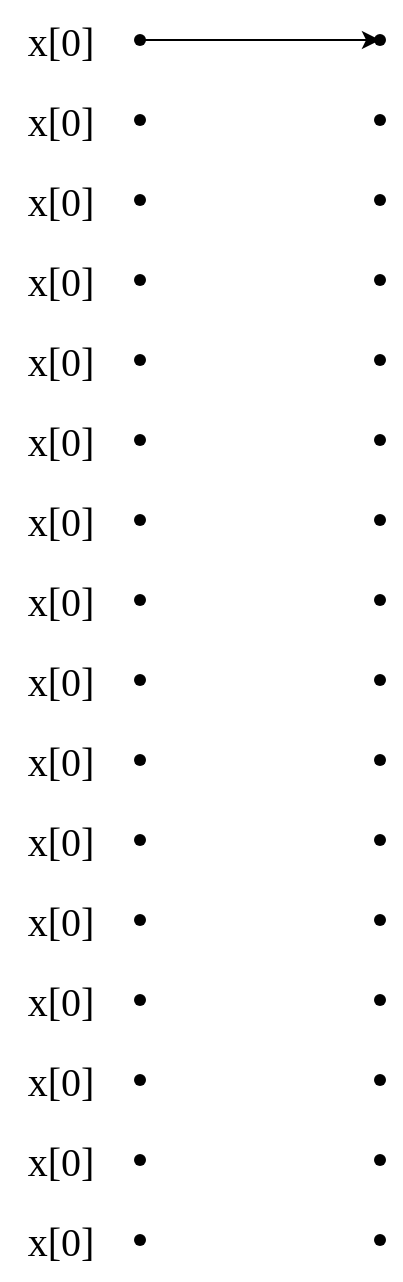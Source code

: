 <mxfile version="22.1.17" type="github">
  <diagram name="第 1 页" id="PlQmYlYMFUsXhehJsfZC">
    <mxGraphModel dx="1434" dy="746" grid="1" gridSize="10" guides="1" tooltips="1" connect="1" arrows="1" fold="1" page="1" pageScale="1" pageWidth="827" pageHeight="1169" math="0" shadow="0">
      <root>
        <mxCell id="0" />
        <mxCell id="1" parent="0" />
        <mxCell id="Fbb4tmbp8fCs58sTuZUb-35" style="edgeStyle=orthogonalEdgeStyle;rounded=0;orthogonalLoop=1;jettySize=auto;html=1;" edge="1" parent="1" source="Fbb4tmbp8fCs58sTuZUb-1" target="Fbb4tmbp8fCs58sTuZUb-17">
          <mxGeometry relative="1" as="geometry" />
        </mxCell>
        <mxCell id="Fbb4tmbp8fCs58sTuZUb-1" value="" style="shape=waypoint;sketch=0;size=6;pointerEvents=1;points=[];fillColor=none;resizable=0;rotatable=0;perimeter=centerPerimeter;snapToPoint=1;" vertex="1" parent="1">
          <mxGeometry x="190" y="110" width="20" height="20" as="geometry" />
        </mxCell>
        <mxCell id="Fbb4tmbp8fCs58sTuZUb-2" value="" style="shape=waypoint;sketch=0;size=6;pointerEvents=1;points=[];fillColor=none;resizable=0;rotatable=0;perimeter=centerPerimeter;snapToPoint=1;" vertex="1" parent="1">
          <mxGeometry x="190" y="230" width="20" height="20" as="geometry" />
        </mxCell>
        <mxCell id="Fbb4tmbp8fCs58sTuZUb-3" value="" style="shape=waypoint;sketch=0;size=6;pointerEvents=1;points=[];fillColor=none;resizable=0;rotatable=0;perimeter=centerPerimeter;snapToPoint=1;" vertex="1" parent="1">
          <mxGeometry x="190" y="190" width="20" height="20" as="geometry" />
        </mxCell>
        <mxCell id="Fbb4tmbp8fCs58sTuZUb-4" value="" style="shape=waypoint;sketch=0;size=6;pointerEvents=1;points=[];fillColor=none;resizable=0;rotatable=0;perimeter=centerPerimeter;snapToPoint=1;" vertex="1" parent="1">
          <mxGeometry x="190" y="150" width="20" height="20" as="geometry" />
        </mxCell>
        <mxCell id="Fbb4tmbp8fCs58sTuZUb-5" value="" style="shape=waypoint;sketch=0;size=6;pointerEvents=1;points=[];fillColor=none;resizable=0;rotatable=0;perimeter=centerPerimeter;snapToPoint=1;" vertex="1" parent="1">
          <mxGeometry x="190" y="270" width="20" height="20" as="geometry" />
        </mxCell>
        <mxCell id="Fbb4tmbp8fCs58sTuZUb-6" value="" style="shape=waypoint;sketch=0;size=6;pointerEvents=1;points=[];fillColor=none;resizable=0;rotatable=0;perimeter=centerPerimeter;snapToPoint=1;" vertex="1" parent="1">
          <mxGeometry x="190" y="390" width="20" height="20" as="geometry" />
        </mxCell>
        <mxCell id="Fbb4tmbp8fCs58sTuZUb-7" value="" style="shape=waypoint;sketch=0;size=6;pointerEvents=1;points=[];fillColor=none;resizable=0;rotatable=0;perimeter=centerPerimeter;snapToPoint=1;" vertex="1" parent="1">
          <mxGeometry x="190" y="350" width="20" height="20" as="geometry" />
        </mxCell>
        <mxCell id="Fbb4tmbp8fCs58sTuZUb-8" value="" style="shape=waypoint;sketch=0;size=6;pointerEvents=1;points=[];fillColor=none;resizable=0;rotatable=0;perimeter=centerPerimeter;snapToPoint=1;" vertex="1" parent="1">
          <mxGeometry x="190" y="310" width="20" height="20" as="geometry" />
        </mxCell>
        <mxCell id="Fbb4tmbp8fCs58sTuZUb-9" value="" style="shape=waypoint;sketch=0;size=6;pointerEvents=1;points=[];fillColor=none;resizable=0;rotatable=0;perimeter=centerPerimeter;snapToPoint=1;" vertex="1" parent="1">
          <mxGeometry x="190" y="430" width="20" height="20" as="geometry" />
        </mxCell>
        <mxCell id="Fbb4tmbp8fCs58sTuZUb-10" value="" style="shape=waypoint;sketch=0;size=6;pointerEvents=1;points=[];fillColor=none;resizable=0;rotatable=0;perimeter=centerPerimeter;snapToPoint=1;" vertex="1" parent="1">
          <mxGeometry x="190" y="550" width="20" height="20" as="geometry" />
        </mxCell>
        <mxCell id="Fbb4tmbp8fCs58sTuZUb-11" value="" style="shape=waypoint;sketch=0;size=6;pointerEvents=1;points=[];fillColor=none;resizable=0;rotatable=0;perimeter=centerPerimeter;snapToPoint=1;" vertex="1" parent="1">
          <mxGeometry x="190" y="510" width="20" height="20" as="geometry" />
        </mxCell>
        <mxCell id="Fbb4tmbp8fCs58sTuZUb-12" value="" style="shape=waypoint;sketch=0;size=6;pointerEvents=1;points=[];fillColor=none;resizable=0;rotatable=0;perimeter=centerPerimeter;snapToPoint=1;" vertex="1" parent="1">
          <mxGeometry x="190" y="470" width="20" height="20" as="geometry" />
        </mxCell>
        <mxCell id="Fbb4tmbp8fCs58sTuZUb-13" value="" style="shape=waypoint;sketch=0;size=6;pointerEvents=1;points=[];fillColor=none;resizable=0;rotatable=0;perimeter=centerPerimeter;snapToPoint=1;" vertex="1" parent="1">
          <mxGeometry x="190" y="590" width="20" height="20" as="geometry" />
        </mxCell>
        <mxCell id="Fbb4tmbp8fCs58sTuZUb-14" value="" style="shape=waypoint;sketch=0;size=6;pointerEvents=1;points=[];fillColor=none;resizable=0;rotatable=0;perimeter=centerPerimeter;snapToPoint=1;" vertex="1" parent="1">
          <mxGeometry x="190" y="710" width="20" height="20" as="geometry" />
        </mxCell>
        <mxCell id="Fbb4tmbp8fCs58sTuZUb-15" value="" style="shape=waypoint;sketch=0;size=6;pointerEvents=1;points=[];fillColor=none;resizable=0;rotatable=0;perimeter=centerPerimeter;snapToPoint=1;" vertex="1" parent="1">
          <mxGeometry x="190" y="670" width="20" height="20" as="geometry" />
        </mxCell>
        <mxCell id="Fbb4tmbp8fCs58sTuZUb-16" value="" style="shape=waypoint;sketch=0;size=6;pointerEvents=1;points=[];fillColor=none;resizable=0;rotatable=0;perimeter=centerPerimeter;snapToPoint=1;" vertex="1" parent="1">
          <mxGeometry x="190" y="630" width="20" height="20" as="geometry" />
        </mxCell>
        <mxCell id="Fbb4tmbp8fCs58sTuZUb-17" value="" style="shape=waypoint;sketch=0;size=6;pointerEvents=1;points=[];fillColor=none;resizable=0;rotatable=0;perimeter=centerPerimeter;snapToPoint=1;" vertex="1" parent="1">
          <mxGeometry x="310" y="110" width="20" height="20" as="geometry" />
        </mxCell>
        <mxCell id="Fbb4tmbp8fCs58sTuZUb-18" value="" style="shape=waypoint;sketch=0;size=6;pointerEvents=1;points=[];fillColor=none;resizable=0;rotatable=0;perimeter=centerPerimeter;snapToPoint=1;" vertex="1" parent="1">
          <mxGeometry x="310" y="230" width="20" height="20" as="geometry" />
        </mxCell>
        <mxCell id="Fbb4tmbp8fCs58sTuZUb-19" value="" style="shape=waypoint;sketch=0;size=6;pointerEvents=1;points=[];fillColor=none;resizable=0;rotatable=0;perimeter=centerPerimeter;snapToPoint=1;" vertex="1" parent="1">
          <mxGeometry x="310" y="190" width="20" height="20" as="geometry" />
        </mxCell>
        <mxCell id="Fbb4tmbp8fCs58sTuZUb-20" value="" style="shape=waypoint;sketch=0;size=6;pointerEvents=1;points=[];fillColor=none;resizable=0;rotatable=0;perimeter=centerPerimeter;snapToPoint=1;" vertex="1" parent="1">
          <mxGeometry x="310" y="150" width="20" height="20" as="geometry" />
        </mxCell>
        <mxCell id="Fbb4tmbp8fCs58sTuZUb-21" value="" style="shape=waypoint;sketch=0;size=6;pointerEvents=1;points=[];fillColor=none;resizable=0;rotatable=0;perimeter=centerPerimeter;snapToPoint=1;" vertex="1" parent="1">
          <mxGeometry x="310" y="270" width="20" height="20" as="geometry" />
        </mxCell>
        <mxCell id="Fbb4tmbp8fCs58sTuZUb-22" value="" style="shape=waypoint;sketch=0;size=6;pointerEvents=1;points=[];fillColor=none;resizable=0;rotatable=0;perimeter=centerPerimeter;snapToPoint=1;" vertex="1" parent="1">
          <mxGeometry x="310" y="390" width="20" height="20" as="geometry" />
        </mxCell>
        <mxCell id="Fbb4tmbp8fCs58sTuZUb-23" value="" style="shape=waypoint;sketch=0;size=6;pointerEvents=1;points=[];fillColor=none;resizable=0;rotatable=0;perimeter=centerPerimeter;snapToPoint=1;" vertex="1" parent="1">
          <mxGeometry x="310" y="350" width="20" height="20" as="geometry" />
        </mxCell>
        <mxCell id="Fbb4tmbp8fCs58sTuZUb-24" value="" style="shape=waypoint;sketch=0;size=6;pointerEvents=1;points=[];fillColor=none;resizable=0;rotatable=0;perimeter=centerPerimeter;snapToPoint=1;" vertex="1" parent="1">
          <mxGeometry x="310" y="310" width="20" height="20" as="geometry" />
        </mxCell>
        <mxCell id="Fbb4tmbp8fCs58sTuZUb-25" value="" style="shape=waypoint;sketch=0;size=6;pointerEvents=1;points=[];fillColor=none;resizable=0;rotatable=0;perimeter=centerPerimeter;snapToPoint=1;" vertex="1" parent="1">
          <mxGeometry x="310" y="430" width="20" height="20" as="geometry" />
        </mxCell>
        <mxCell id="Fbb4tmbp8fCs58sTuZUb-26" value="" style="shape=waypoint;sketch=0;size=6;pointerEvents=1;points=[];fillColor=none;resizable=0;rotatable=0;perimeter=centerPerimeter;snapToPoint=1;" vertex="1" parent="1">
          <mxGeometry x="310" y="550" width="20" height="20" as="geometry" />
        </mxCell>
        <mxCell id="Fbb4tmbp8fCs58sTuZUb-27" value="" style="shape=waypoint;sketch=0;size=6;pointerEvents=1;points=[];fillColor=none;resizable=0;rotatable=0;perimeter=centerPerimeter;snapToPoint=1;" vertex="1" parent="1">
          <mxGeometry x="310" y="510" width="20" height="20" as="geometry" />
        </mxCell>
        <mxCell id="Fbb4tmbp8fCs58sTuZUb-28" value="" style="shape=waypoint;sketch=0;size=6;pointerEvents=1;points=[];fillColor=none;resizable=0;rotatable=0;perimeter=centerPerimeter;snapToPoint=1;" vertex="1" parent="1">
          <mxGeometry x="310" y="470" width="20" height="20" as="geometry" />
        </mxCell>
        <mxCell id="Fbb4tmbp8fCs58sTuZUb-29" value="" style="shape=waypoint;sketch=0;size=6;pointerEvents=1;points=[];fillColor=none;resizable=0;rotatable=0;perimeter=centerPerimeter;snapToPoint=1;" vertex="1" parent="1">
          <mxGeometry x="310" y="590" width="20" height="20" as="geometry" />
        </mxCell>
        <mxCell id="Fbb4tmbp8fCs58sTuZUb-30" value="" style="shape=waypoint;sketch=0;size=6;pointerEvents=1;points=[];fillColor=none;resizable=0;rotatable=0;perimeter=centerPerimeter;snapToPoint=1;" vertex="1" parent="1">
          <mxGeometry x="310" y="710" width="20" height="20" as="geometry" />
        </mxCell>
        <mxCell id="Fbb4tmbp8fCs58sTuZUb-31" value="" style="shape=waypoint;sketch=0;size=6;pointerEvents=1;points=[];fillColor=none;resizable=0;rotatable=0;perimeter=centerPerimeter;snapToPoint=1;" vertex="1" parent="1">
          <mxGeometry x="310" y="670" width="20" height="20" as="geometry" />
        </mxCell>
        <mxCell id="Fbb4tmbp8fCs58sTuZUb-32" value="" style="shape=waypoint;sketch=0;size=6;pointerEvents=1;points=[];fillColor=none;resizable=0;rotatable=0;perimeter=centerPerimeter;snapToPoint=1;" vertex="1" parent="1">
          <mxGeometry x="310" y="630" width="20" height="20" as="geometry" />
        </mxCell>
        <mxCell id="Fbb4tmbp8fCs58sTuZUb-36" value="&lt;font style=&quot;font-size: 20px;&quot; face=&quot;Times New Roman&quot;&gt;x[0]&lt;/font&gt;" style="text;html=1;align=center;verticalAlign=middle;resizable=0;points=[];autosize=1;strokeColor=none;fillColor=none;" vertex="1" parent="1">
          <mxGeometry x="130" y="100" width="60" height="40" as="geometry" />
        </mxCell>
        <mxCell id="Fbb4tmbp8fCs58sTuZUb-37" value="&lt;font style=&quot;font-size: 20px;&quot; face=&quot;Times New Roman&quot;&gt;x[0]&lt;/font&gt;" style="text;html=1;align=center;verticalAlign=middle;resizable=0;points=[];autosize=1;strokeColor=none;fillColor=none;" vertex="1" parent="1">
          <mxGeometry x="130" y="140" width="60" height="40" as="geometry" />
        </mxCell>
        <mxCell id="Fbb4tmbp8fCs58sTuZUb-38" value="&lt;font style=&quot;font-size: 20px;&quot; face=&quot;Times New Roman&quot;&gt;x[0]&lt;/font&gt;" style="text;html=1;align=center;verticalAlign=middle;resizable=0;points=[];autosize=1;strokeColor=none;fillColor=none;" vertex="1" parent="1">
          <mxGeometry x="130" y="180" width="60" height="40" as="geometry" />
        </mxCell>
        <mxCell id="Fbb4tmbp8fCs58sTuZUb-39" value="&lt;font style=&quot;font-size: 20px;&quot; face=&quot;Times New Roman&quot;&gt;x[0]&lt;/font&gt;" style="text;html=1;align=center;verticalAlign=middle;resizable=0;points=[];autosize=1;strokeColor=none;fillColor=none;" vertex="1" parent="1">
          <mxGeometry x="130" y="220" width="60" height="40" as="geometry" />
        </mxCell>
        <mxCell id="Fbb4tmbp8fCs58sTuZUb-40" value="&lt;font style=&quot;font-size: 20px;&quot; face=&quot;Times New Roman&quot;&gt;x[0]&lt;/font&gt;" style="text;html=1;align=center;verticalAlign=middle;resizable=0;points=[];autosize=1;strokeColor=none;fillColor=none;" vertex="1" parent="1">
          <mxGeometry x="130" y="260" width="60" height="40" as="geometry" />
        </mxCell>
        <mxCell id="Fbb4tmbp8fCs58sTuZUb-41" value="&lt;font style=&quot;font-size: 20px;&quot; face=&quot;Times New Roman&quot;&gt;x[0]&lt;/font&gt;" style="text;html=1;align=center;verticalAlign=middle;resizable=0;points=[];autosize=1;strokeColor=none;fillColor=none;" vertex="1" parent="1">
          <mxGeometry x="130" y="300" width="60" height="40" as="geometry" />
        </mxCell>
        <mxCell id="Fbb4tmbp8fCs58sTuZUb-42" value="&lt;font style=&quot;font-size: 20px;&quot; face=&quot;Times New Roman&quot;&gt;x[0]&lt;/font&gt;" style="text;html=1;align=center;verticalAlign=middle;resizable=0;points=[];autosize=1;strokeColor=none;fillColor=none;" vertex="1" parent="1">
          <mxGeometry x="130" y="340" width="60" height="40" as="geometry" />
        </mxCell>
        <mxCell id="Fbb4tmbp8fCs58sTuZUb-43" value="&lt;font style=&quot;font-size: 20px;&quot; face=&quot;Times New Roman&quot;&gt;x[0]&lt;/font&gt;" style="text;html=1;align=center;verticalAlign=middle;resizable=0;points=[];autosize=1;strokeColor=none;fillColor=none;" vertex="1" parent="1">
          <mxGeometry x="130" y="380" width="60" height="40" as="geometry" />
        </mxCell>
        <mxCell id="Fbb4tmbp8fCs58sTuZUb-44" value="&lt;font style=&quot;font-size: 20px;&quot; face=&quot;Times New Roman&quot;&gt;x[0]&lt;/font&gt;" style="text;html=1;align=center;verticalAlign=middle;resizable=0;points=[];autosize=1;strokeColor=none;fillColor=none;" vertex="1" parent="1">
          <mxGeometry x="130" y="420" width="60" height="40" as="geometry" />
        </mxCell>
        <mxCell id="Fbb4tmbp8fCs58sTuZUb-45" value="&lt;font style=&quot;font-size: 20px;&quot; face=&quot;Times New Roman&quot;&gt;x[0]&lt;/font&gt;" style="text;html=1;align=center;verticalAlign=middle;resizable=0;points=[];autosize=1;strokeColor=none;fillColor=none;" vertex="1" parent="1">
          <mxGeometry x="130" y="460" width="60" height="40" as="geometry" />
        </mxCell>
        <mxCell id="Fbb4tmbp8fCs58sTuZUb-46" value="&lt;font style=&quot;font-size: 20px;&quot; face=&quot;Times New Roman&quot;&gt;x[0]&lt;/font&gt;" style="text;html=1;align=center;verticalAlign=middle;resizable=0;points=[];autosize=1;strokeColor=none;fillColor=none;" vertex="1" parent="1">
          <mxGeometry x="130" y="500" width="60" height="40" as="geometry" />
        </mxCell>
        <mxCell id="Fbb4tmbp8fCs58sTuZUb-47" value="&lt;font style=&quot;font-size: 20px;&quot; face=&quot;Times New Roman&quot;&gt;x[0]&lt;/font&gt;" style="text;html=1;align=center;verticalAlign=middle;resizable=0;points=[];autosize=1;strokeColor=none;fillColor=none;" vertex="1" parent="1">
          <mxGeometry x="130" y="540" width="60" height="40" as="geometry" />
        </mxCell>
        <mxCell id="Fbb4tmbp8fCs58sTuZUb-48" value="&lt;font style=&quot;font-size: 20px;&quot; face=&quot;Times New Roman&quot;&gt;x[0]&lt;/font&gt;" style="text;html=1;align=center;verticalAlign=middle;resizable=0;points=[];autosize=1;strokeColor=none;fillColor=none;" vertex="1" parent="1">
          <mxGeometry x="130" y="580" width="60" height="40" as="geometry" />
        </mxCell>
        <mxCell id="Fbb4tmbp8fCs58sTuZUb-49" value="&lt;font style=&quot;font-size: 20px;&quot; face=&quot;Times New Roman&quot;&gt;x[0]&lt;/font&gt;" style="text;html=1;align=center;verticalAlign=middle;resizable=0;points=[];autosize=1;strokeColor=none;fillColor=none;" vertex="1" parent="1">
          <mxGeometry x="130" y="620" width="60" height="40" as="geometry" />
        </mxCell>
        <mxCell id="Fbb4tmbp8fCs58sTuZUb-50" value="&lt;font style=&quot;font-size: 20px;&quot; face=&quot;Times New Roman&quot;&gt;x[0]&lt;/font&gt;" style="text;html=1;align=center;verticalAlign=middle;resizable=0;points=[];autosize=1;strokeColor=none;fillColor=none;" vertex="1" parent="1">
          <mxGeometry x="130" y="660" width="60" height="40" as="geometry" />
        </mxCell>
        <mxCell id="Fbb4tmbp8fCs58sTuZUb-51" value="&lt;font style=&quot;font-size: 20px;&quot; face=&quot;Times New Roman&quot;&gt;x[0]&lt;/font&gt;" style="text;html=1;align=center;verticalAlign=middle;resizable=0;points=[];autosize=1;strokeColor=none;fillColor=none;" vertex="1" parent="1">
          <mxGeometry x="130" y="700" width="60" height="40" as="geometry" />
        </mxCell>
      </root>
    </mxGraphModel>
  </diagram>
</mxfile>
